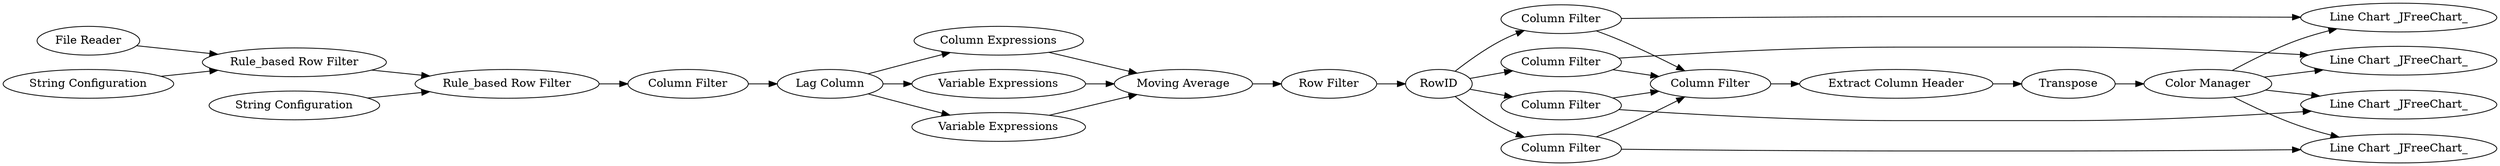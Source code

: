 digraph {
	87 -> 131
	87 -> 134
	119 -> 120
	92 -> 89
	132 -> 89
	140 -> 117
	132 -> 134
	47 -> 132
	145 -> 140
	138 -> 31
	129 -> 89
	31 -> 137
	89 -> 86
	139 -> 120
	129 -> 131
	135 -> 140
	141 -> 117
	120 -> 136
	137 -> 120
	117 -> 138
	87 -> 69
	93 -> 69
	88 -> 87
	86 -> 88
	47 -> 129
	87 -> 64
	47 -> 93
	31 -> 139
	47 -> 92
	31 -> 119
	92 -> 64
	136 -> 47
	93 -> 89
	89 [label="Column Filter"]
	136 [label="Row Filter"]
	138 [label="Column Filter"]
	145 [label="File Reader"]
	64 [label="Line Chart _JFreeChart_"]
	92 [label="Column Filter"]
	137 [label="Variable Expressions"]
	119 [label="Column Expressions"]
	31 [label="Lag Column"]
	131 [label="Line Chart _JFreeChart_"]
	129 [label="Column Filter"]
	141 [label="String Configuration"]
	86 [label="Extract Column Header"]
	87 [label="Color Manager"]
	47 [label=RowID]
	93 [label="Column Filter"]
	135 [label="String Configuration"]
	117 [label="Rule_based Row Filter"]
	134 [label="Line Chart _JFreeChart_"]
	120 [label="Moving Average"]
	139 [label="Variable Expressions"]
	140 [label="Rule_based Row Filter"]
	69 [label="Line Chart _JFreeChart_"]
	88 [label=Transpose]
	132 [label="Column Filter"]
	rankdir=LR
}
